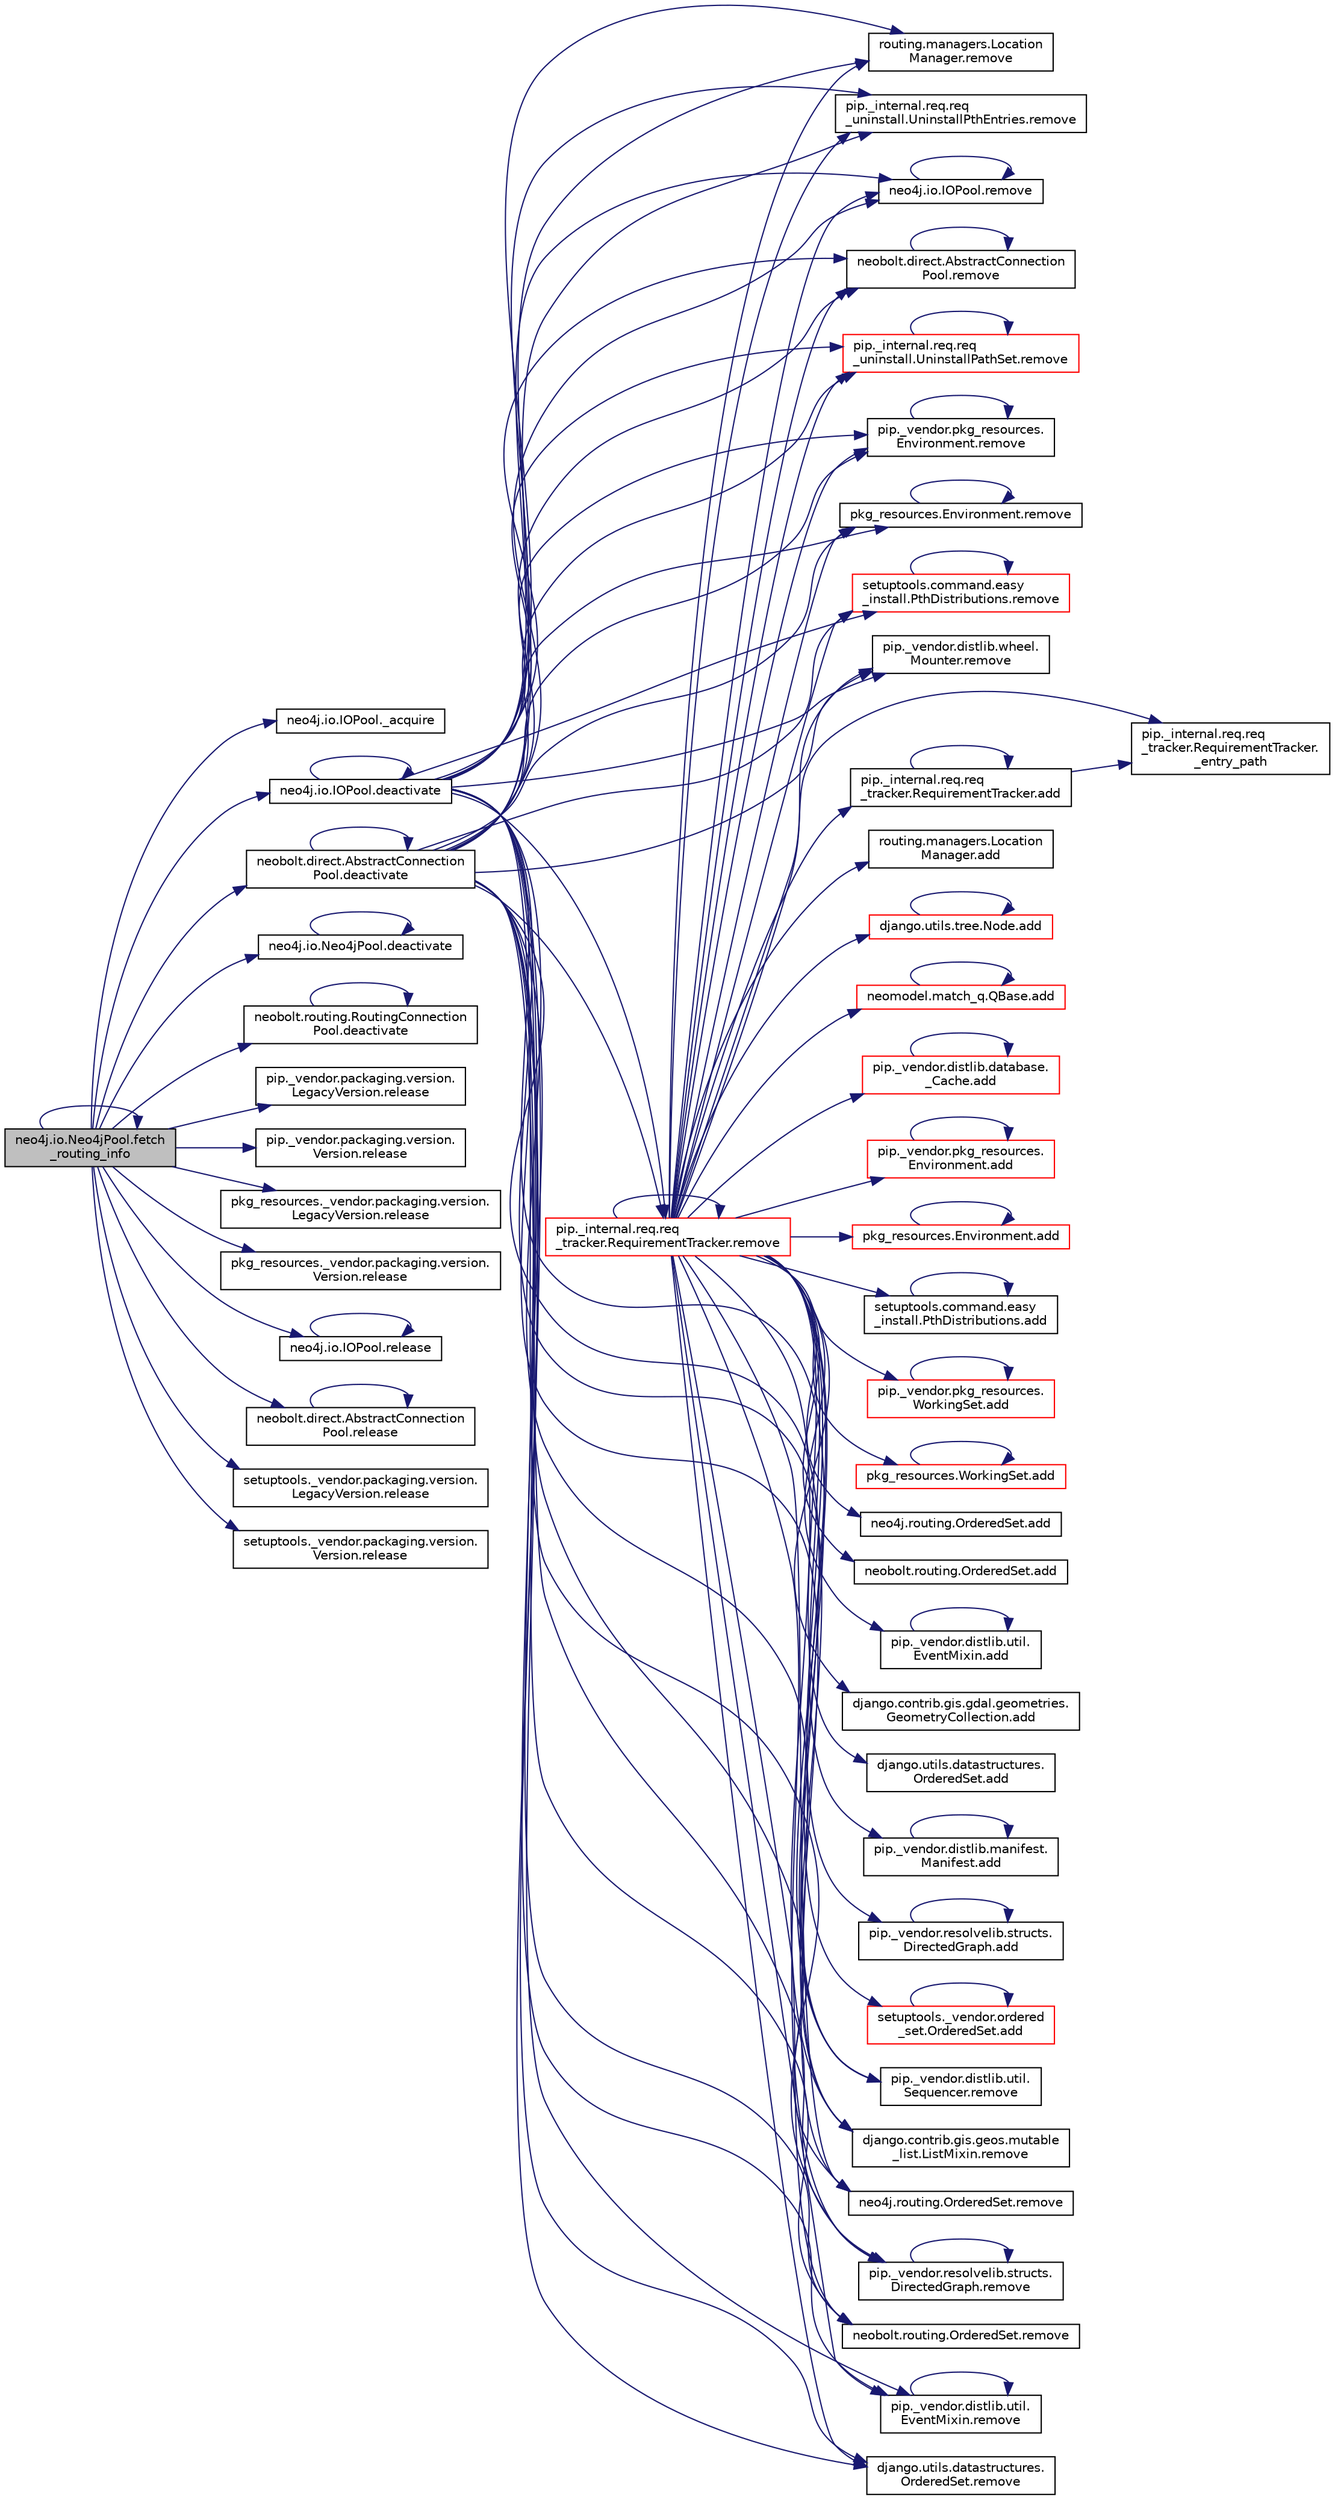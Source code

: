 digraph "neo4j.io.Neo4jPool.fetch_routing_info"
{
 // LATEX_PDF_SIZE
  edge [fontname="Helvetica",fontsize="10",labelfontname="Helvetica",labelfontsize="10"];
  node [fontname="Helvetica",fontsize="10",shape=record];
  rankdir="LR";
  Node1 [label="neo4j.io.Neo4jPool.fetch\l_routing_info",height=0.2,width=0.4,color="black", fillcolor="grey75", style="filled", fontcolor="black",tooltip=" "];
  Node1 -> Node2 [color="midnightblue",fontsize="10",style="solid",fontname="Helvetica"];
  Node2 [label="neo4j.io.IOPool._acquire",height=0.2,width=0.4,color="black", fillcolor="white", style="filled",URL="$df/daf/classneo4j_1_1io_1_1_i_o_pool.html#a8bca35b4dd5983bb665b85f77617ce19",tooltip=" "];
  Node1 -> Node3 [color="midnightblue",fontsize="10",style="solid",fontname="Helvetica"];
  Node3 [label="neo4j.io.IOPool.deactivate",height=0.2,width=0.4,color="black", fillcolor="white", style="filled",URL="$df/daf/classneo4j_1_1io_1_1_i_o_pool.html#a428e81241bb2f70df6f3b551ba4717f1",tooltip=" "];
  Node3 -> Node3 [color="midnightblue",fontsize="10",style="solid",fontname="Helvetica"];
  Node3 -> Node4 [color="midnightblue",fontsize="10",style="solid",fontname="Helvetica"];
  Node4 [label="routing.managers.Location\lManager.remove",height=0.2,width=0.4,color="black", fillcolor="white", style="filled",URL="$d4/d05/classrouting_1_1managers_1_1_location_manager.html#a4bc52c4d0fd33527141f0a37c4b8fcc2",tooltip=" "];
  Node3 -> Node5 [color="midnightblue",fontsize="10",style="solid",fontname="Helvetica"];
  Node5 [label="pip._internal.req.req\l_tracker.RequirementTracker.remove",height=0.2,width=0.4,color="red", fillcolor="white", style="filled",URL="$da/d8b/classpip_1_1__internal_1_1req_1_1req__tracker_1_1_requirement_tracker.html#a2b63d916ecf3d02c4eb7339df7d2dc3f",tooltip=" "];
  Node5 -> Node6 [color="midnightblue",fontsize="10",style="solid",fontname="Helvetica"];
  Node6 [label="pip._internal.req.req\l_tracker.RequirementTracker.\l_entry_path",height=0.2,width=0.4,color="black", fillcolor="white", style="filled",URL="$da/d8b/classpip_1_1__internal_1_1req_1_1req__tracker_1_1_requirement_tracker.html#a58531e7c63dd1ba0a150b2e6010ac3c6",tooltip=" "];
  Node5 -> Node7 [color="midnightblue",fontsize="10",style="solid",fontname="Helvetica"];
  Node7 [label="routing.managers.Location\lManager.add",height=0.2,width=0.4,color="black", fillcolor="white", style="filled",URL="$d4/d05/classrouting_1_1managers_1_1_location_manager.html#a0e379ba61e042a6233a6a213622126f8",tooltip=" "];
  Node5 -> Node8 [color="midnightblue",fontsize="10",style="solid",fontname="Helvetica"];
  Node8 [label="django.utils.tree.Node.add",height=0.2,width=0.4,color="red", fillcolor="white", style="filled",URL="$d3/d76/classdjango_1_1utils_1_1tree_1_1_node.html#ae1010ad26ddf8dc21be829eacb2914c6",tooltip=" "];
  Node8 -> Node8 [color="midnightblue",fontsize="10",style="solid",fontname="Helvetica"];
  Node5 -> Node11 [color="midnightblue",fontsize="10",style="solid",fontname="Helvetica"];
  Node11 [label="neomodel.match_q.QBase.add",height=0.2,width=0.4,color="red", fillcolor="white", style="filled",URL="$de/dc8/classneomodel_1_1match__q_1_1_q_base.html#ad73a352adfb8d3f824a02307054b89e6",tooltip=" "];
  Node11 -> Node11 [color="midnightblue",fontsize="10",style="solid",fontname="Helvetica"];
  Node5 -> Node12 [color="midnightblue",fontsize="10",style="solid",fontname="Helvetica"];
  Node12 [label="pip._vendor.distlib.database.\l_Cache.add",height=0.2,width=0.4,color="red", fillcolor="white", style="filled",URL="$d8/dcd/classpip_1_1__vendor_1_1distlib_1_1database_1_1___cache.html#a98296c2e1af8395fc035df3fdfc400fc",tooltip=" "];
  Node12 -> Node12 [color="midnightblue",fontsize="10",style="solid",fontname="Helvetica"];
  Node5 -> Node119 [color="midnightblue",fontsize="10",style="solid",fontname="Helvetica"];
  Node119 [label="pip._vendor.pkg_resources.\lEnvironment.add",height=0.2,width=0.4,color="red", fillcolor="white", style="filled",URL="$de/d79/classpip_1_1__vendor_1_1pkg__resources_1_1_environment.html#a81284f46d9fa7b21a5f9a4e710fe80cf",tooltip=" "];
  Node119 -> Node119 [color="midnightblue",fontsize="10",style="solid",fontname="Helvetica"];
  Node5 -> Node125 [color="midnightblue",fontsize="10",style="solid",fontname="Helvetica"];
  Node125 [label="pkg_resources.Environment.add",height=0.2,width=0.4,color="red", fillcolor="white", style="filled",URL="$dd/d81/classpkg__resources_1_1_environment.html#a0ba8999abdb4cbc7a1965766560197fc",tooltip=" "];
  Node125 -> Node125 [color="midnightblue",fontsize="10",style="solid",fontname="Helvetica"];
  Node5 -> Node126 [color="midnightblue",fontsize="10",style="solid",fontname="Helvetica"];
  Node126 [label="setuptools.command.easy\l_install.PthDistributions.add",height=0.2,width=0.4,color="black", fillcolor="white", style="filled",URL="$d2/d49/classsetuptools_1_1command_1_1easy__install_1_1_pth_distributions.html#a9225a5df3c1a4af13a45aa4d92e83cbf",tooltip=" "];
  Node126 -> Node126 [color="midnightblue",fontsize="10",style="solid",fontname="Helvetica"];
  Node5 -> Node127 [color="midnightblue",fontsize="10",style="solid",fontname="Helvetica"];
  Node127 [label="pip._vendor.pkg_resources.\lWorkingSet.add",height=0.2,width=0.4,color="red", fillcolor="white", style="filled",URL="$da/d4f/classpip_1_1__vendor_1_1pkg__resources_1_1_working_set.html#a721315d2a4a0a3ead71bf8d1b83261ce",tooltip=" "];
  Node127 -> Node127 [color="midnightblue",fontsize="10",style="solid",fontname="Helvetica"];
  Node5 -> Node130 [color="midnightblue",fontsize="10",style="solid",fontname="Helvetica"];
  Node130 [label="pkg_resources.WorkingSet.add",height=0.2,width=0.4,color="red", fillcolor="white", style="filled",URL="$d5/d96/classpkg__resources_1_1_working_set.html#ab12bd19b39a01d6013544ab543401a16",tooltip=" "];
  Node130 -> Node130 [color="midnightblue",fontsize="10",style="solid",fontname="Helvetica"];
  Node5 -> Node131 [color="midnightblue",fontsize="10",style="solid",fontname="Helvetica"];
  Node131 [label="neo4j.routing.OrderedSet.add",height=0.2,width=0.4,color="black", fillcolor="white", style="filled",URL="$da/d21/classneo4j_1_1routing_1_1_ordered_set.html#afe936373bcfa8bfbc9393f93c2412ec3",tooltip=" "];
  Node5 -> Node132 [color="midnightblue",fontsize="10",style="solid",fontname="Helvetica"];
  Node132 [label="neobolt.routing.OrderedSet.add",height=0.2,width=0.4,color="black", fillcolor="white", style="filled",URL="$de/d18/classneobolt_1_1routing_1_1_ordered_set.html#aab9d20be2357ea7f0a95de4b0e0ee03f",tooltip=" "];
  Node5 -> Node133 [color="midnightblue",fontsize="10",style="solid",fontname="Helvetica"];
  Node133 [label="pip._vendor.distlib.util.\lEventMixin.add",height=0.2,width=0.4,color="black", fillcolor="white", style="filled",URL="$d8/d44/classpip_1_1__vendor_1_1distlib_1_1util_1_1_event_mixin.html#a59395574411aaf4383687b2d5b0b9acd",tooltip=" "];
  Node133 -> Node133 [color="midnightblue",fontsize="10",style="solid",fontname="Helvetica"];
  Node5 -> Node134 [color="midnightblue",fontsize="10",style="solid",fontname="Helvetica"];
  Node134 [label="django.contrib.gis.gdal.geometries.\lGeometryCollection.add",height=0.2,width=0.4,color="black", fillcolor="white", style="filled",URL="$d3/d4a/classdjango_1_1contrib_1_1gis_1_1gdal_1_1geometries_1_1_geometry_collection.html#a91315ad82c5f1b0bbbeff54452af8fc0",tooltip=" "];
  Node5 -> Node135 [color="midnightblue",fontsize="10",style="solid",fontname="Helvetica"];
  Node135 [label="pip._internal.req.req\l_tracker.RequirementTracker.add",height=0.2,width=0.4,color="black", fillcolor="white", style="filled",URL="$da/d8b/classpip_1_1__internal_1_1req_1_1req__tracker_1_1_requirement_tracker.html#a4df47a583509cf0796bfdb2f9f7eac50",tooltip=" "];
  Node135 -> Node6 [color="midnightblue",fontsize="10",style="solid",fontname="Helvetica"];
  Node135 -> Node135 [color="midnightblue",fontsize="10",style="solid",fontname="Helvetica"];
  Node5 -> Node136 [color="midnightblue",fontsize="10",style="solid",fontname="Helvetica"];
  Node136 [label="django.utils.datastructures.\lOrderedSet.add",height=0.2,width=0.4,color="black", fillcolor="white", style="filled",URL="$df/d5d/classdjango_1_1utils_1_1datastructures_1_1_ordered_set.html#a3ad74fccaf1a0e2c616fba79fa20151a",tooltip=" "];
  Node5 -> Node137 [color="midnightblue",fontsize="10",style="solid",fontname="Helvetica"];
  Node137 [label="pip._vendor.distlib.manifest.\lManifest.add",height=0.2,width=0.4,color="black", fillcolor="white", style="filled",URL="$d2/d05/classpip_1_1__vendor_1_1distlib_1_1manifest_1_1_manifest.html#adb54bd095e16a9e59e0e674bd4808dad",tooltip=" "];
  Node137 -> Node137 [color="midnightblue",fontsize="10",style="solid",fontname="Helvetica"];
  Node5 -> Node138 [color="midnightblue",fontsize="10",style="solid",fontname="Helvetica"];
  Node138 [label="pip._vendor.resolvelib.structs.\lDirectedGraph.add",height=0.2,width=0.4,color="black", fillcolor="white", style="filled",URL="$df/de0/classpip_1_1__vendor_1_1resolvelib_1_1structs_1_1_directed_graph.html#a265181f1e6893b0836a8f01b10ac3a62",tooltip=" "];
  Node138 -> Node138 [color="midnightblue",fontsize="10",style="solid",fontname="Helvetica"];
  Node5 -> Node139 [color="midnightblue",fontsize="10",style="solid",fontname="Helvetica"];
  Node139 [label="setuptools._vendor.ordered\l_set.OrderedSet.add",height=0.2,width=0.4,color="red", fillcolor="white", style="filled",URL="$d0/d40/classsetuptools_1_1__vendor_1_1ordered__set_1_1_ordered_set.html#af53bf94a4162a3a93f25d7ccbe8bb7a2",tooltip=" "];
  Node139 -> Node139 [color="midnightblue",fontsize="10",style="solid",fontname="Helvetica"];
  Node5 -> Node4 [color="midnightblue",fontsize="10",style="solid",fontname="Helvetica"];
  Node5 -> Node481 [color="midnightblue",fontsize="10",style="solid",fontname="Helvetica"];
  Node481 [label="pip._internal.req.req\l_uninstall.UninstallPthEntries.remove",height=0.2,width=0.4,color="black", fillcolor="white", style="filled",URL="$d2/d2a/classpip_1_1__internal_1_1req_1_1req__uninstall_1_1_uninstall_pth_entries.html#abc6207d7c971076b788c476316aacfc2",tooltip=" "];
  Node5 -> Node482 [color="midnightblue",fontsize="10",style="solid",fontname="Helvetica"];
  Node482 [label="neo4j.io.IOPool.remove",height=0.2,width=0.4,color="black", fillcolor="white", style="filled",URL="$df/daf/classneo4j_1_1io_1_1_i_o_pool.html#a8ac70bd1c8be06928c19545039af63d4",tooltip=" "];
  Node482 -> Node482 [color="midnightblue",fontsize="10",style="solid",fontname="Helvetica"];
  Node5 -> Node483 [color="midnightblue",fontsize="10",style="solid",fontname="Helvetica"];
  Node483 [label="neobolt.direct.AbstractConnection\lPool.remove",height=0.2,width=0.4,color="black", fillcolor="white", style="filled",URL="$dd/dec/classneobolt_1_1direct_1_1_abstract_connection_pool.html#a66ba32763865c9f1615160d992477912",tooltip=" "];
  Node483 -> Node483 [color="midnightblue",fontsize="10",style="solid",fontname="Helvetica"];
  Node5 -> Node484 [color="midnightblue",fontsize="10",style="solid",fontname="Helvetica"];
  Node484 [label="pip._internal.req.req\l_uninstall.UninstallPathSet.remove",height=0.2,width=0.4,color="red", fillcolor="white", style="filled",URL="$d9/d6e/classpip_1_1__internal_1_1req_1_1req__uninstall_1_1_uninstall_path_set.html#aa3b856eaea9fc5f93226cc788adc8d04",tooltip=" "];
  Node484 -> Node484 [color="midnightblue",fontsize="10",style="solid",fontname="Helvetica"];
  Node5 -> Node486 [color="midnightblue",fontsize="10",style="solid",fontname="Helvetica"];
  Node486 [label="pip._vendor.pkg_resources.\lEnvironment.remove",height=0.2,width=0.4,color="black", fillcolor="white", style="filled",URL="$de/d79/classpip_1_1__vendor_1_1pkg__resources_1_1_environment.html#ad424a6f98e59ec9b6153bfbebeb6130e",tooltip=" "];
  Node486 -> Node486 [color="midnightblue",fontsize="10",style="solid",fontname="Helvetica"];
  Node5 -> Node487 [color="midnightblue",fontsize="10",style="solid",fontname="Helvetica"];
  Node487 [label="pkg_resources.Environment.remove",height=0.2,width=0.4,color="black", fillcolor="white", style="filled",URL="$dd/d81/classpkg__resources_1_1_environment.html#aa51b1c4f8c8c146f2fc83a833608a0d1",tooltip=" "];
  Node487 -> Node487 [color="midnightblue",fontsize="10",style="solid",fontname="Helvetica"];
  Node5 -> Node492 [color="midnightblue",fontsize="10",style="solid",fontname="Helvetica"];
  Node492 [label="setuptools.command.easy\l_install.PthDistributions.remove",height=0.2,width=0.4,color="red", fillcolor="white", style="filled",URL="$d2/d49/classsetuptools_1_1command_1_1easy__install_1_1_pth_distributions.html#ae249a3d2339aedfa56143112cb755032",tooltip=" "];
  Node492 -> Node492 [color="midnightblue",fontsize="10",style="solid",fontname="Helvetica"];
  Node5 -> Node488 [color="midnightblue",fontsize="10",style="solid",fontname="Helvetica"];
  Node488 [label="neo4j.routing.OrderedSet.remove",height=0.2,width=0.4,color="black", fillcolor="white", style="filled",URL="$da/d21/classneo4j_1_1routing_1_1_ordered_set.html#ae4aa5b41da75bc734e5543665e2229c3",tooltip=" "];
  Node5 -> Node489 [color="midnightblue",fontsize="10",style="solid",fontname="Helvetica"];
  Node489 [label="neobolt.routing.OrderedSet.remove",height=0.2,width=0.4,color="black", fillcolor="white", style="filled",URL="$de/d18/classneobolt_1_1routing_1_1_ordered_set.html#a5747c13387b7dd4f0daf9c6e6202ff3f",tooltip=" "];
  Node5 -> Node490 [color="midnightblue",fontsize="10",style="solid",fontname="Helvetica"];
  Node490 [label="pip._vendor.distlib.util.\lEventMixin.remove",height=0.2,width=0.4,color="black", fillcolor="white", style="filled",URL="$d8/d44/classpip_1_1__vendor_1_1distlib_1_1util_1_1_event_mixin.html#aa6ba25c788248661ab22b49e45bfb573",tooltip=" "];
  Node490 -> Node490 [color="midnightblue",fontsize="10",style="solid",fontname="Helvetica"];
  Node5 -> Node5 [color="midnightblue",fontsize="10",style="solid",fontname="Helvetica"];
  Node5 -> Node477 [color="midnightblue",fontsize="10",style="solid",fontname="Helvetica"];
  Node477 [label="django.utils.datastructures.\lOrderedSet.remove",height=0.2,width=0.4,color="black", fillcolor="white", style="filled",URL="$df/d5d/classdjango_1_1utils_1_1datastructures_1_1_ordered_set.html#a581d0a1b294a7f9f1c418c8fd593dd8f",tooltip=" "];
  Node5 -> Node478 [color="midnightblue",fontsize="10",style="solid",fontname="Helvetica"];
  Node478 [label="pip._vendor.resolvelib.structs.\lDirectedGraph.remove",height=0.2,width=0.4,color="black", fillcolor="white", style="filled",URL="$df/de0/classpip_1_1__vendor_1_1resolvelib_1_1structs_1_1_directed_graph.html#ae05e9cfa2be4c2864bcd2c9ea8457e29",tooltip=" "];
  Node478 -> Node478 [color="midnightblue",fontsize="10",style="solid",fontname="Helvetica"];
  Node5 -> Node491 [color="midnightblue",fontsize="10",style="solid",fontname="Helvetica"];
  Node491 [label="pip._vendor.distlib.wheel.\lMounter.remove",height=0.2,width=0.4,color="black", fillcolor="white", style="filled",URL="$df/dac/classpip_1_1__vendor_1_1distlib_1_1wheel_1_1_mounter.html#ae270d33cf0dad615cf09ce06ffbeda0e",tooltip=" "];
  Node5 -> Node479 [color="midnightblue",fontsize="10",style="solid",fontname="Helvetica"];
  Node479 [label="pip._vendor.distlib.util.\lSequencer.remove",height=0.2,width=0.4,color="black", fillcolor="white", style="filled",URL="$d4/d7c/classpip_1_1__vendor_1_1distlib_1_1util_1_1_sequencer.html#af1206b90512098b35d600386081d5a9a",tooltip=" "];
  Node5 -> Node480 [color="midnightblue",fontsize="10",style="solid",fontname="Helvetica"];
  Node480 [label="django.contrib.gis.geos.mutable\l_list.ListMixin.remove",height=0.2,width=0.4,color="black", fillcolor="white", style="filled",URL="$d5/d0e/classdjango_1_1contrib_1_1gis_1_1geos_1_1mutable__list_1_1_list_mixin.html#a8b71a1b5dba317dc93495bdb82e244c8",tooltip=" "];
  Node3 -> Node477 [color="midnightblue",fontsize="10",style="solid",fontname="Helvetica"];
  Node3 -> Node478 [color="midnightblue",fontsize="10",style="solid",fontname="Helvetica"];
  Node3 -> Node479 [color="midnightblue",fontsize="10",style="solid",fontname="Helvetica"];
  Node3 -> Node480 [color="midnightblue",fontsize="10",style="solid",fontname="Helvetica"];
  Node3 -> Node481 [color="midnightblue",fontsize="10",style="solid",fontname="Helvetica"];
  Node3 -> Node482 [color="midnightblue",fontsize="10",style="solid",fontname="Helvetica"];
  Node3 -> Node483 [color="midnightblue",fontsize="10",style="solid",fontname="Helvetica"];
  Node3 -> Node484 [color="midnightblue",fontsize="10",style="solid",fontname="Helvetica"];
  Node3 -> Node486 [color="midnightblue",fontsize="10",style="solid",fontname="Helvetica"];
  Node3 -> Node487 [color="midnightblue",fontsize="10",style="solid",fontname="Helvetica"];
  Node3 -> Node488 [color="midnightblue",fontsize="10",style="solid",fontname="Helvetica"];
  Node3 -> Node489 [color="midnightblue",fontsize="10",style="solid",fontname="Helvetica"];
  Node3 -> Node490 [color="midnightblue",fontsize="10",style="solid",fontname="Helvetica"];
  Node3 -> Node491 [color="midnightblue",fontsize="10",style="solid",fontname="Helvetica"];
  Node3 -> Node492 [color="midnightblue",fontsize="10",style="solid",fontname="Helvetica"];
  Node1 -> Node5534 [color="midnightblue",fontsize="10",style="solid",fontname="Helvetica"];
  Node5534 [label="neo4j.io.Neo4jPool.deactivate",height=0.2,width=0.4,color="black", fillcolor="white", style="filled",URL="$d4/dee/classneo4j_1_1io_1_1_neo4j_pool.html#a2cfd316f5736f8701b8fb59f853b3962",tooltip=" "];
  Node5534 -> Node5534 [color="midnightblue",fontsize="10",style="solid",fontname="Helvetica"];
  Node1 -> Node5535 [color="midnightblue",fontsize="10",style="solid",fontname="Helvetica"];
  Node5535 [label="neobolt.direct.AbstractConnection\lPool.deactivate",height=0.2,width=0.4,color="black", fillcolor="white", style="filled",URL="$dd/dec/classneobolt_1_1direct_1_1_abstract_connection_pool.html#a8c0b47750e271292ebfe7e09bab92ae7",tooltip=" "];
  Node5535 -> Node5535 [color="midnightblue",fontsize="10",style="solid",fontname="Helvetica"];
  Node5535 -> Node4 [color="midnightblue",fontsize="10",style="solid",fontname="Helvetica"];
  Node5535 -> Node5 [color="midnightblue",fontsize="10",style="solid",fontname="Helvetica"];
  Node5535 -> Node477 [color="midnightblue",fontsize="10",style="solid",fontname="Helvetica"];
  Node5535 -> Node478 [color="midnightblue",fontsize="10",style="solid",fontname="Helvetica"];
  Node5535 -> Node479 [color="midnightblue",fontsize="10",style="solid",fontname="Helvetica"];
  Node5535 -> Node480 [color="midnightblue",fontsize="10",style="solid",fontname="Helvetica"];
  Node5535 -> Node481 [color="midnightblue",fontsize="10",style="solid",fontname="Helvetica"];
  Node5535 -> Node482 [color="midnightblue",fontsize="10",style="solid",fontname="Helvetica"];
  Node5535 -> Node483 [color="midnightblue",fontsize="10",style="solid",fontname="Helvetica"];
  Node5535 -> Node484 [color="midnightblue",fontsize="10",style="solid",fontname="Helvetica"];
  Node5535 -> Node486 [color="midnightblue",fontsize="10",style="solid",fontname="Helvetica"];
  Node5535 -> Node487 [color="midnightblue",fontsize="10",style="solid",fontname="Helvetica"];
  Node5535 -> Node488 [color="midnightblue",fontsize="10",style="solid",fontname="Helvetica"];
  Node5535 -> Node489 [color="midnightblue",fontsize="10",style="solid",fontname="Helvetica"];
  Node5535 -> Node490 [color="midnightblue",fontsize="10",style="solid",fontname="Helvetica"];
  Node5535 -> Node491 [color="midnightblue",fontsize="10",style="solid",fontname="Helvetica"];
  Node5535 -> Node492 [color="midnightblue",fontsize="10",style="solid",fontname="Helvetica"];
  Node1 -> Node5536 [color="midnightblue",fontsize="10",style="solid",fontname="Helvetica"];
  Node5536 [label="neobolt.routing.RoutingConnection\lPool.deactivate",height=0.2,width=0.4,color="black", fillcolor="white", style="filled",URL="$d6/df7/classneobolt_1_1routing_1_1_routing_connection_pool.html#a7681c98c8637a17b811aab54f14d48ea",tooltip=" "];
  Node5536 -> Node5536 [color="midnightblue",fontsize="10",style="solid",fontname="Helvetica"];
  Node1 -> Node1 [color="midnightblue",fontsize="10",style="solid",fontname="Helvetica"];
  Node1 -> Node5537 [color="midnightblue",fontsize="10",style="solid",fontname="Helvetica"];
  Node5537 [label="pip._vendor.packaging.version.\lLegacyVersion.release",height=0.2,width=0.4,color="black", fillcolor="white", style="filled",URL="$db/d53/classpip_1_1__vendor_1_1packaging_1_1version_1_1_legacy_version.html#ae51aa7db25a72d231e695bc6f49e0a59",tooltip=" "];
  Node1 -> Node5538 [color="midnightblue",fontsize="10",style="solid",fontname="Helvetica"];
  Node5538 [label="pip._vendor.packaging.version.\lVersion.release",height=0.2,width=0.4,color="black", fillcolor="white", style="filled",URL="$d6/d65/classpip_1_1__vendor_1_1packaging_1_1version_1_1_version.html#aa9a8da16ad4f7633c67efe73b3896b5e",tooltip=" "];
  Node1 -> Node5539 [color="midnightblue",fontsize="10",style="solid",fontname="Helvetica"];
  Node5539 [label="pkg_resources._vendor.packaging.version.\lLegacyVersion.release",height=0.2,width=0.4,color="black", fillcolor="white", style="filled",URL="$de/d94/classpkg__resources_1_1__vendor_1_1packaging_1_1version_1_1_legacy_version.html#ac08f29eacb1e2b76f44ca95e7fc0b476",tooltip=" "];
  Node1 -> Node5540 [color="midnightblue",fontsize="10",style="solid",fontname="Helvetica"];
  Node5540 [label="pkg_resources._vendor.packaging.version.\lVersion.release",height=0.2,width=0.4,color="black", fillcolor="white", style="filled",URL="$d9/da7/classpkg__resources_1_1__vendor_1_1packaging_1_1version_1_1_version.html#a12de2fd47057777158e73ec33f46b1c2",tooltip=" "];
  Node1 -> Node5541 [color="midnightblue",fontsize="10",style="solid",fontname="Helvetica"];
  Node5541 [label="neo4j.io.IOPool.release",height=0.2,width=0.4,color="black", fillcolor="white", style="filled",URL="$df/daf/classneo4j_1_1io_1_1_i_o_pool.html#a9aba9bb481ed7a685533d5644550c352",tooltip=" "];
  Node5541 -> Node5541 [color="midnightblue",fontsize="10",style="solid",fontname="Helvetica"];
  Node1 -> Node5542 [color="midnightblue",fontsize="10",style="solid",fontname="Helvetica"];
  Node5542 [label="neobolt.direct.AbstractConnection\lPool.release",height=0.2,width=0.4,color="black", fillcolor="white", style="filled",URL="$dd/dec/classneobolt_1_1direct_1_1_abstract_connection_pool.html#a3534079358c5d7c3d3499482aad03caf",tooltip=" "];
  Node5542 -> Node5542 [color="midnightblue",fontsize="10",style="solid",fontname="Helvetica"];
  Node1 -> Node5543 [color="midnightblue",fontsize="10",style="solid",fontname="Helvetica"];
  Node5543 [label="setuptools._vendor.packaging.version.\lLegacyVersion.release",height=0.2,width=0.4,color="black", fillcolor="white", style="filled",URL="$d7/d99/classsetuptools_1_1__vendor_1_1packaging_1_1version_1_1_legacy_version.html#ae37c57797d1c0b14fa8b35a2203dad94",tooltip=" "];
  Node1 -> Node5544 [color="midnightblue",fontsize="10",style="solid",fontname="Helvetica"];
  Node5544 [label="setuptools._vendor.packaging.version.\lVersion.release",height=0.2,width=0.4,color="black", fillcolor="white", style="filled",URL="$da/de8/classsetuptools_1_1__vendor_1_1packaging_1_1version_1_1_version.html#a91bd6299b05c3223794b21f525694204",tooltip=" "];
}
